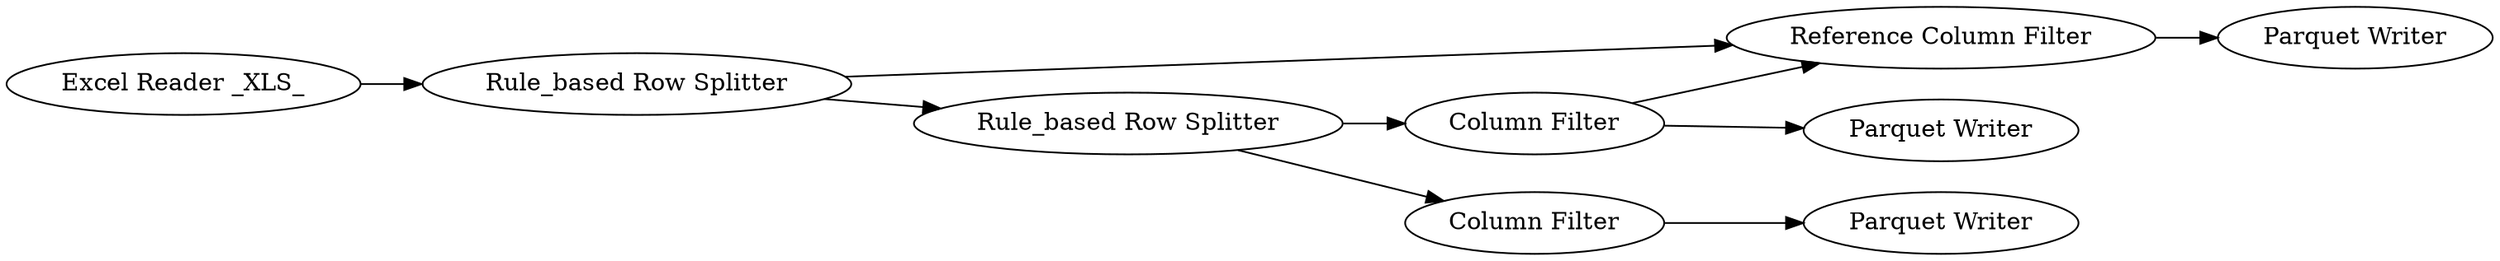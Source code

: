 digraph {
	49 -> 50
	48 -> 50
	47 -> 49
	52 -> 48
	50 -> 51
	54 -> 53
	49 -> 52
	52 -> 54
	48 -> 45
	48 [label="Column Filter"]
	50 [label="Reference Column Filter"]
	49 [label="Rule_based Row Splitter"]
	53 [label="Parquet Writer"]
	51 [label="Parquet Writer"]
	47 [label="Excel Reader _XLS_"]
	54 [label="Column Filter"]
	52 [label="Rule_based Row Splitter"]
	45 [label="Parquet Writer"]
	rankdir=LR
}
